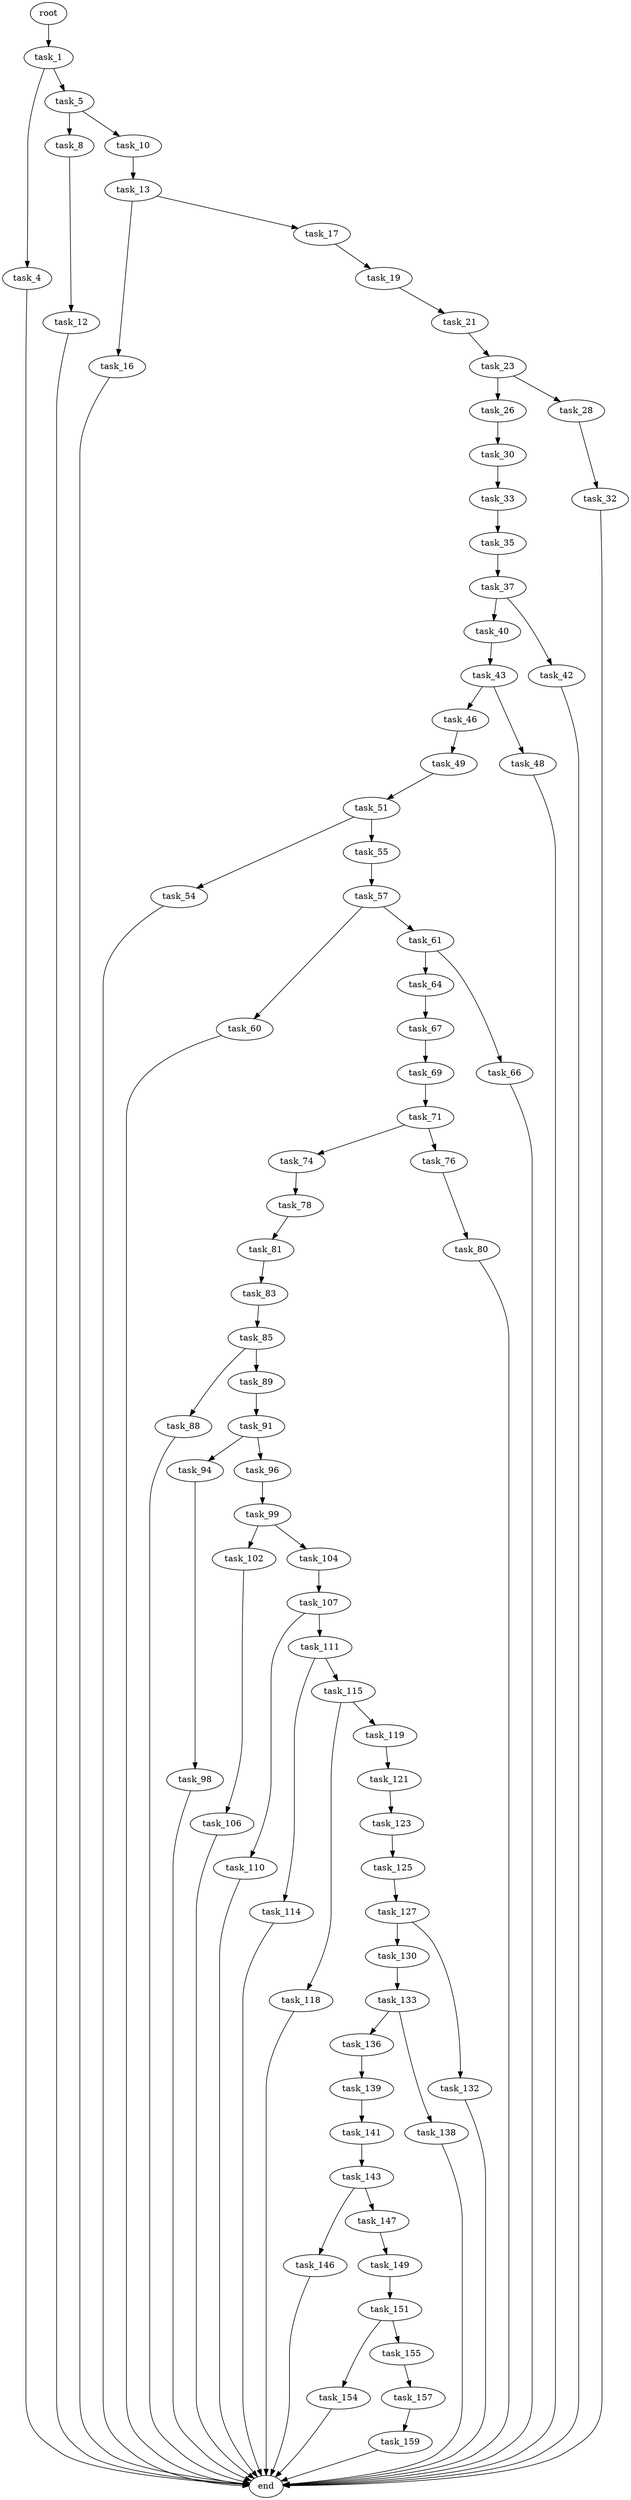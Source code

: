 digraph G {
  root [size="0.000000"];
  task_1 [size="36471628009.000000"];
  task_4 [size="119465827292.000000"];
  task_5 [size="8589934592.000000"];
  end [size="0.000000"];
  task_8 [size="28991029248.000000"];
  task_10 [size="21349429784.000000"];
  task_12 [size="8392565034.000000"];
  task_13 [size="68719476736.000000"];
  task_16 [size="3804257675.000000"];
  task_17 [size="815424206033.000000"];
  task_19 [size="131774155309.000000"];
  task_21 [size="7946685041.000000"];
  task_23 [size="12822289483.000000"];
  task_26 [size="30586508376.000000"];
  task_28 [size="134217728000.000000"];
  task_30 [size="28991029248.000000"];
  task_32 [size="75366264816.000000"];
  task_33 [size="28991029248.000000"];
  task_35 [size="549755813888.000000"];
  task_37 [size="368293445632.000000"];
  task_40 [size="6588109196.000000"];
  task_42 [size="237446502622.000000"];
  task_43 [size="126494869170.000000"];
  task_46 [size="966126158156.000000"];
  task_48 [size="238925733947.000000"];
  task_49 [size="368293445632.000000"];
  task_51 [size="3274018887.000000"];
  task_54 [size="120717532780.000000"];
  task_55 [size="1838786120.000000"];
  task_57 [size="582774418876.000000"];
  task_60 [size="145694560774.000000"];
  task_61 [size="782757789696.000000"];
  task_64 [size="6516224611.000000"];
  task_66 [size="804135440130.000000"];
  task_67 [size="216902577730.000000"];
  task_69 [size="63327319985.000000"];
  task_71 [size="368293445632.000000"];
  task_74 [size="136030281432.000000"];
  task_76 [size="8589934592.000000"];
  task_78 [size="20704146472.000000"];
  task_80 [size="154855372532.000000"];
  task_81 [size="220991132875.000000"];
  task_83 [size="8876409195.000000"];
  task_85 [size="2278212072.000000"];
  task_88 [size="8177221812.000000"];
  task_89 [size="11289147391.000000"];
  task_91 [size="1134625866112.000000"];
  task_94 [size="14363349743.000000"];
  task_96 [size="134217728000.000000"];
  task_98 [size="458075189728.000000"];
  task_99 [size="1383645708698.000000"];
  task_102 [size="997940401984.000000"];
  task_104 [size="282953310392.000000"];
  task_106 [size="7904256343.000000"];
  task_107 [size="7042093544.000000"];
  task_110 [size="98742506154.000000"];
  task_111 [size="549755813888.000000"];
  task_114 [size="17193908900.000000"];
  task_115 [size="3131680939.000000"];
  task_118 [size="68719476736.000000"];
  task_119 [size="68719476736.000000"];
  task_121 [size="8589934592.000000"];
  task_123 [size="782757789696.000000"];
  task_125 [size="844845125592.000000"];
  task_127 [size="865837472964.000000"];
  task_130 [size="288855359951.000000"];
  task_132 [size="537697498279.000000"];
  task_133 [size="68719476736.000000"];
  task_136 [size="7993160012.000000"];
  task_138 [size="1897013802.000000"];
  task_139 [size="17082100334.000000"];
  task_141 [size="782757789696.000000"];
  task_143 [size="8589934592.000000"];
  task_146 [size="181284837576.000000"];
  task_147 [size="18772469860.000000"];
  task_149 [size="114684328020.000000"];
  task_151 [size="68719476736.000000"];
  task_154 [size="28259160279.000000"];
  task_155 [size="278536744201.000000"];
  task_157 [size="187263548989.000000"];
  task_159 [size="28991029248.000000"];

  root -> task_1 [size="1.000000"];
  task_1 -> task_4 [size="838860800.000000"];
  task_1 -> task_5 [size="838860800.000000"];
  task_4 -> end [size="1.000000"];
  task_5 -> task_8 [size="33554432.000000"];
  task_5 -> task_10 [size="33554432.000000"];
  task_8 -> task_12 [size="75497472.000000"];
  task_10 -> task_13 [size="536870912.000000"];
  task_12 -> end [size="1.000000"];
  task_13 -> task_16 [size="134217728.000000"];
  task_13 -> task_17 [size="134217728.000000"];
  task_16 -> end [size="1.000000"];
  task_17 -> task_19 [size="838860800.000000"];
  task_19 -> task_21 [size="209715200.000000"];
  task_21 -> task_23 [size="134217728.000000"];
  task_23 -> task_26 [size="679477248.000000"];
  task_23 -> task_28 [size="679477248.000000"];
  task_26 -> task_30 [size="536870912.000000"];
  task_28 -> task_32 [size="209715200.000000"];
  task_30 -> task_33 [size="75497472.000000"];
  task_32 -> end [size="1.000000"];
  task_33 -> task_35 [size="75497472.000000"];
  task_35 -> task_37 [size="536870912.000000"];
  task_37 -> task_40 [size="411041792.000000"];
  task_37 -> task_42 [size="411041792.000000"];
  task_40 -> task_43 [size="134217728.000000"];
  task_42 -> end [size="1.000000"];
  task_43 -> task_46 [size="301989888.000000"];
  task_43 -> task_48 [size="301989888.000000"];
  task_46 -> task_49 [size="679477248.000000"];
  task_48 -> end [size="1.000000"];
  task_49 -> task_51 [size="411041792.000000"];
  task_51 -> task_54 [size="75497472.000000"];
  task_51 -> task_55 [size="75497472.000000"];
  task_54 -> end [size="1.000000"];
  task_55 -> task_57 [size="33554432.000000"];
  task_57 -> task_60 [size="536870912.000000"];
  task_57 -> task_61 [size="536870912.000000"];
  task_60 -> end [size="1.000000"];
  task_61 -> task_64 [size="679477248.000000"];
  task_61 -> task_66 [size="679477248.000000"];
  task_64 -> task_67 [size="134217728.000000"];
  task_66 -> end [size="1.000000"];
  task_67 -> task_69 [size="679477248.000000"];
  task_69 -> task_71 [size="209715200.000000"];
  task_71 -> task_74 [size="411041792.000000"];
  task_71 -> task_76 [size="411041792.000000"];
  task_74 -> task_78 [size="134217728.000000"];
  task_76 -> task_80 [size="33554432.000000"];
  task_78 -> task_81 [size="679477248.000000"];
  task_80 -> end [size="1.000000"];
  task_81 -> task_83 [size="301989888.000000"];
  task_83 -> task_85 [size="411041792.000000"];
  task_85 -> task_88 [size="75497472.000000"];
  task_85 -> task_89 [size="75497472.000000"];
  task_88 -> end [size="1.000000"];
  task_89 -> task_91 [size="838860800.000000"];
  task_91 -> task_94 [size="838860800.000000"];
  task_91 -> task_96 [size="838860800.000000"];
  task_94 -> task_98 [size="411041792.000000"];
  task_96 -> task_99 [size="209715200.000000"];
  task_98 -> end [size="1.000000"];
  task_99 -> task_102 [size="838860800.000000"];
  task_99 -> task_104 [size="838860800.000000"];
  task_102 -> task_106 [size="838860800.000000"];
  task_104 -> task_107 [size="411041792.000000"];
  task_106 -> end [size="1.000000"];
  task_107 -> task_110 [size="838860800.000000"];
  task_107 -> task_111 [size="838860800.000000"];
  task_110 -> end [size="1.000000"];
  task_111 -> task_114 [size="536870912.000000"];
  task_111 -> task_115 [size="536870912.000000"];
  task_114 -> end [size="1.000000"];
  task_115 -> task_118 [size="75497472.000000"];
  task_115 -> task_119 [size="75497472.000000"];
  task_118 -> end [size="1.000000"];
  task_119 -> task_121 [size="134217728.000000"];
  task_121 -> task_123 [size="33554432.000000"];
  task_123 -> task_125 [size="679477248.000000"];
  task_125 -> task_127 [size="536870912.000000"];
  task_127 -> task_130 [size="838860800.000000"];
  task_127 -> task_132 [size="838860800.000000"];
  task_130 -> task_133 [size="209715200.000000"];
  task_132 -> end [size="1.000000"];
  task_133 -> task_136 [size="134217728.000000"];
  task_133 -> task_138 [size="134217728.000000"];
  task_136 -> task_139 [size="209715200.000000"];
  task_138 -> end [size="1.000000"];
  task_139 -> task_141 [size="838860800.000000"];
  task_141 -> task_143 [size="679477248.000000"];
  task_143 -> task_146 [size="33554432.000000"];
  task_143 -> task_147 [size="33554432.000000"];
  task_146 -> end [size="1.000000"];
  task_147 -> task_149 [size="536870912.000000"];
  task_149 -> task_151 [size="134217728.000000"];
  task_151 -> task_154 [size="134217728.000000"];
  task_151 -> task_155 [size="134217728.000000"];
  task_154 -> end [size="1.000000"];
  task_155 -> task_157 [size="301989888.000000"];
  task_157 -> task_159 [size="209715200.000000"];
  task_159 -> end [size="1.000000"];
}
